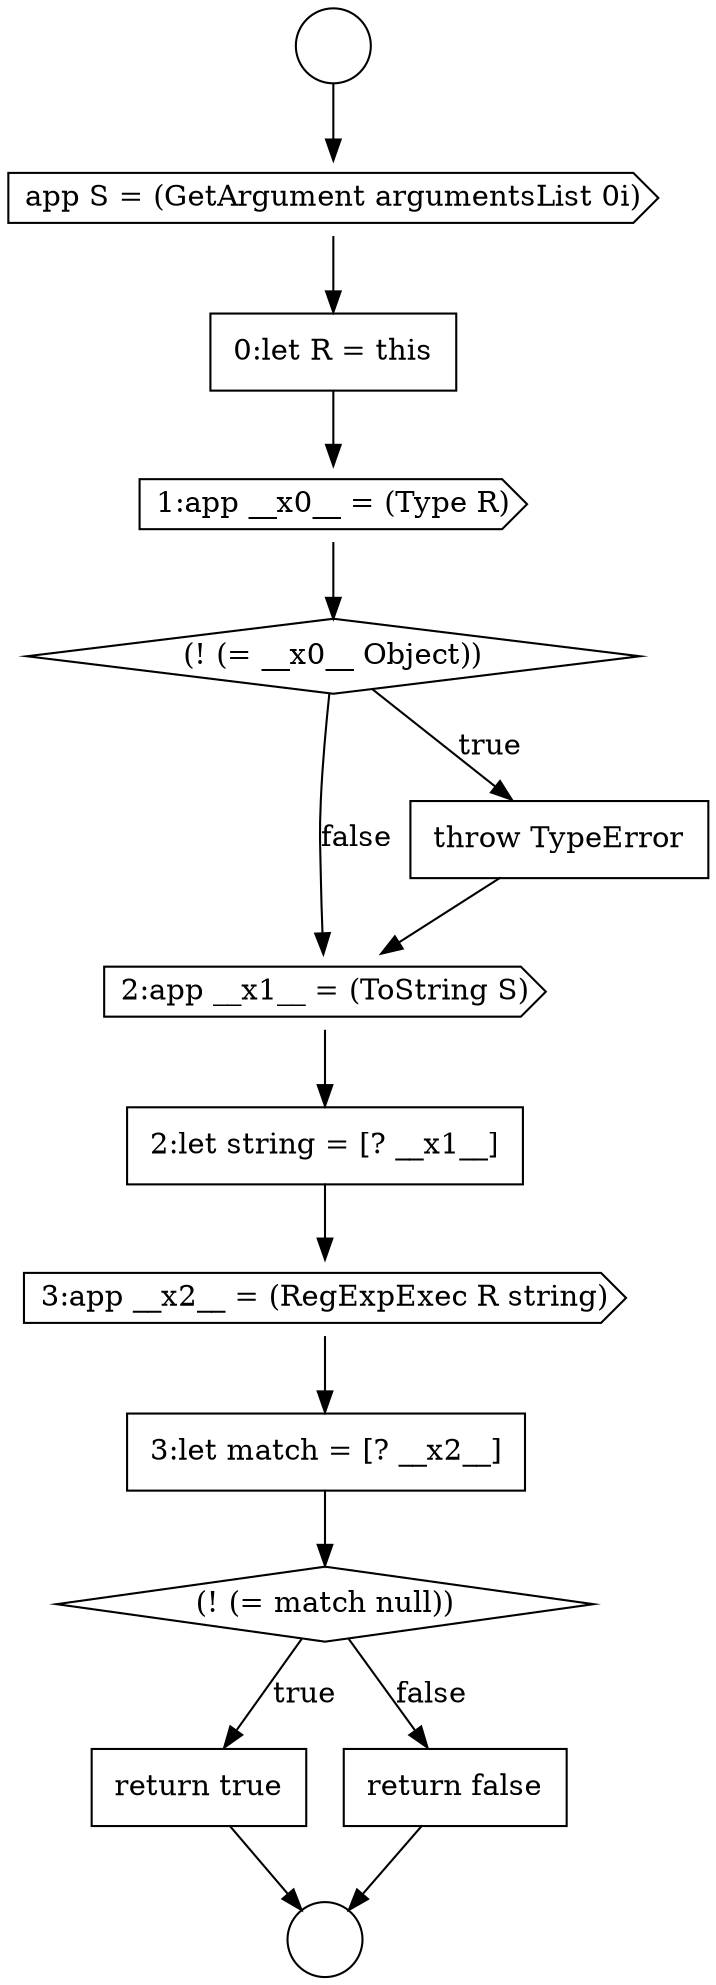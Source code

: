 digraph {
  node15573 [shape=cds, label=<<font color="black">2:app __x1__ = (ToString S)</font>> color="black" fillcolor="white" style=filled]
  node15569 [shape=none, margin=0, label=<<font color="black">
    <table border="0" cellborder="1" cellspacing="0" cellpadding="10">
      <tr><td align="left">0:let R = this</td></tr>
    </table>
  </font>> color="black" fillcolor="white" style=filled]
  node15574 [shape=none, margin=0, label=<<font color="black">
    <table border="0" cellborder="1" cellspacing="0" cellpadding="10">
      <tr><td align="left">2:let string = [? __x1__]</td></tr>
    </table>
  </font>> color="black" fillcolor="white" style=filled]
  node15578 [shape=none, margin=0, label=<<font color="black">
    <table border="0" cellborder="1" cellspacing="0" cellpadding="10">
      <tr><td align="left">return true</td></tr>
    </table>
  </font>> color="black" fillcolor="white" style=filled]
  node15577 [shape=diamond, label=<<font color="black">(! (= match null))</font>> color="black" fillcolor="white" style=filled]
  node15575 [shape=cds, label=<<font color="black">3:app __x2__ = (RegExpExec R string)</font>> color="black" fillcolor="white" style=filled]
  node15566 [shape=circle label=" " color="black" fillcolor="white" style=filled]
  node15571 [shape=diamond, label=<<font color="black">(! (= __x0__ Object))</font>> color="black" fillcolor="white" style=filled]
  node15576 [shape=none, margin=0, label=<<font color="black">
    <table border="0" cellborder="1" cellspacing="0" cellpadding="10">
      <tr><td align="left">3:let match = [? __x2__]</td></tr>
    </table>
  </font>> color="black" fillcolor="white" style=filled]
  node15572 [shape=none, margin=0, label=<<font color="black">
    <table border="0" cellborder="1" cellspacing="0" cellpadding="10">
      <tr><td align="left">throw TypeError</td></tr>
    </table>
  </font>> color="black" fillcolor="white" style=filled]
  node15568 [shape=cds, label=<<font color="black">app S = (GetArgument argumentsList 0i)</font>> color="black" fillcolor="white" style=filled]
  node15579 [shape=none, margin=0, label=<<font color="black">
    <table border="0" cellborder="1" cellspacing="0" cellpadding="10">
      <tr><td align="left">return false</td></tr>
    </table>
  </font>> color="black" fillcolor="white" style=filled]
  node15567 [shape=circle label=" " color="black" fillcolor="white" style=filled]
  node15570 [shape=cds, label=<<font color="black">1:app __x0__ = (Type R)</font>> color="black" fillcolor="white" style=filled]
  node15569 -> node15570 [ color="black"]
  node15576 -> node15577 [ color="black"]
  node15573 -> node15574 [ color="black"]
  node15577 -> node15578 [label=<<font color="black">true</font>> color="black"]
  node15577 -> node15579 [label=<<font color="black">false</font>> color="black"]
  node15579 -> node15567 [ color="black"]
  node15570 -> node15571 [ color="black"]
  node15575 -> node15576 [ color="black"]
  node15568 -> node15569 [ color="black"]
  node15566 -> node15568 [ color="black"]
  node15574 -> node15575 [ color="black"]
  node15578 -> node15567 [ color="black"]
  node15571 -> node15572 [label=<<font color="black">true</font>> color="black"]
  node15571 -> node15573 [label=<<font color="black">false</font>> color="black"]
  node15572 -> node15573 [ color="black"]
}
